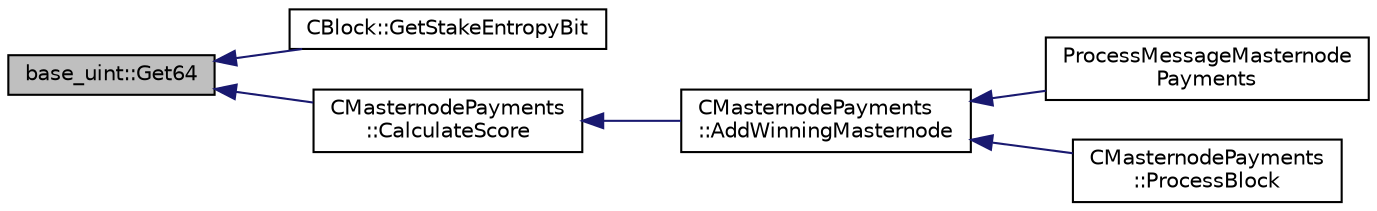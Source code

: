 digraph "base_uint::Get64"
{
  edge [fontname="Helvetica",fontsize="10",labelfontname="Helvetica",labelfontsize="10"];
  node [fontname="Helvetica",fontsize="10",shape=record];
  rankdir="LR";
  Node113 [label="base_uint::Get64",height=0.2,width=0.4,color="black", fillcolor="grey75", style="filled", fontcolor="black"];
  Node113 -> Node114 [dir="back",color="midnightblue",fontsize="10",style="solid",fontname="Helvetica"];
  Node114 [label="CBlock::GetStakeEntropyBit",height=0.2,width=0.4,color="black", fillcolor="white", style="filled",URL="$class_c_block.html#a7a7d6c0d7acfee68e90bb536d2772e34"];
  Node113 -> Node115 [dir="back",color="midnightblue",fontsize="10",style="solid",fontname="Helvetica"];
  Node115 [label="CMasternodePayments\l::CalculateScore",height=0.2,width=0.4,color="black", fillcolor="white", style="filled",URL="$class_c_masternode_payments.html#aab3b31d98a1900371f350b1bc78b346a"];
  Node115 -> Node116 [dir="back",color="midnightblue",fontsize="10",style="solid",fontname="Helvetica"];
  Node116 [label="CMasternodePayments\l::AddWinningMasternode",height=0.2,width=0.4,color="black", fillcolor="white", style="filled",URL="$class_c_masternode_payments.html#a0812cd761893ca4fc5b1131fc535115c"];
  Node116 -> Node117 [dir="back",color="midnightblue",fontsize="10",style="solid",fontname="Helvetica"];
  Node117 [label="ProcessMessageMasternode\lPayments",height=0.2,width=0.4,color="black", fillcolor="white", style="filled",URL="$masternode-payments_8h.html#a8c28fb440d8031543d1de309e34c40f2"];
  Node116 -> Node118 [dir="back",color="midnightblue",fontsize="10",style="solid",fontname="Helvetica"];
  Node118 [label="CMasternodePayments\l::ProcessBlock",height=0.2,width=0.4,color="black", fillcolor="white", style="filled",URL="$class_c_masternode_payments.html#aa23dfbc148f10f601e9771bfcffea441"];
}
